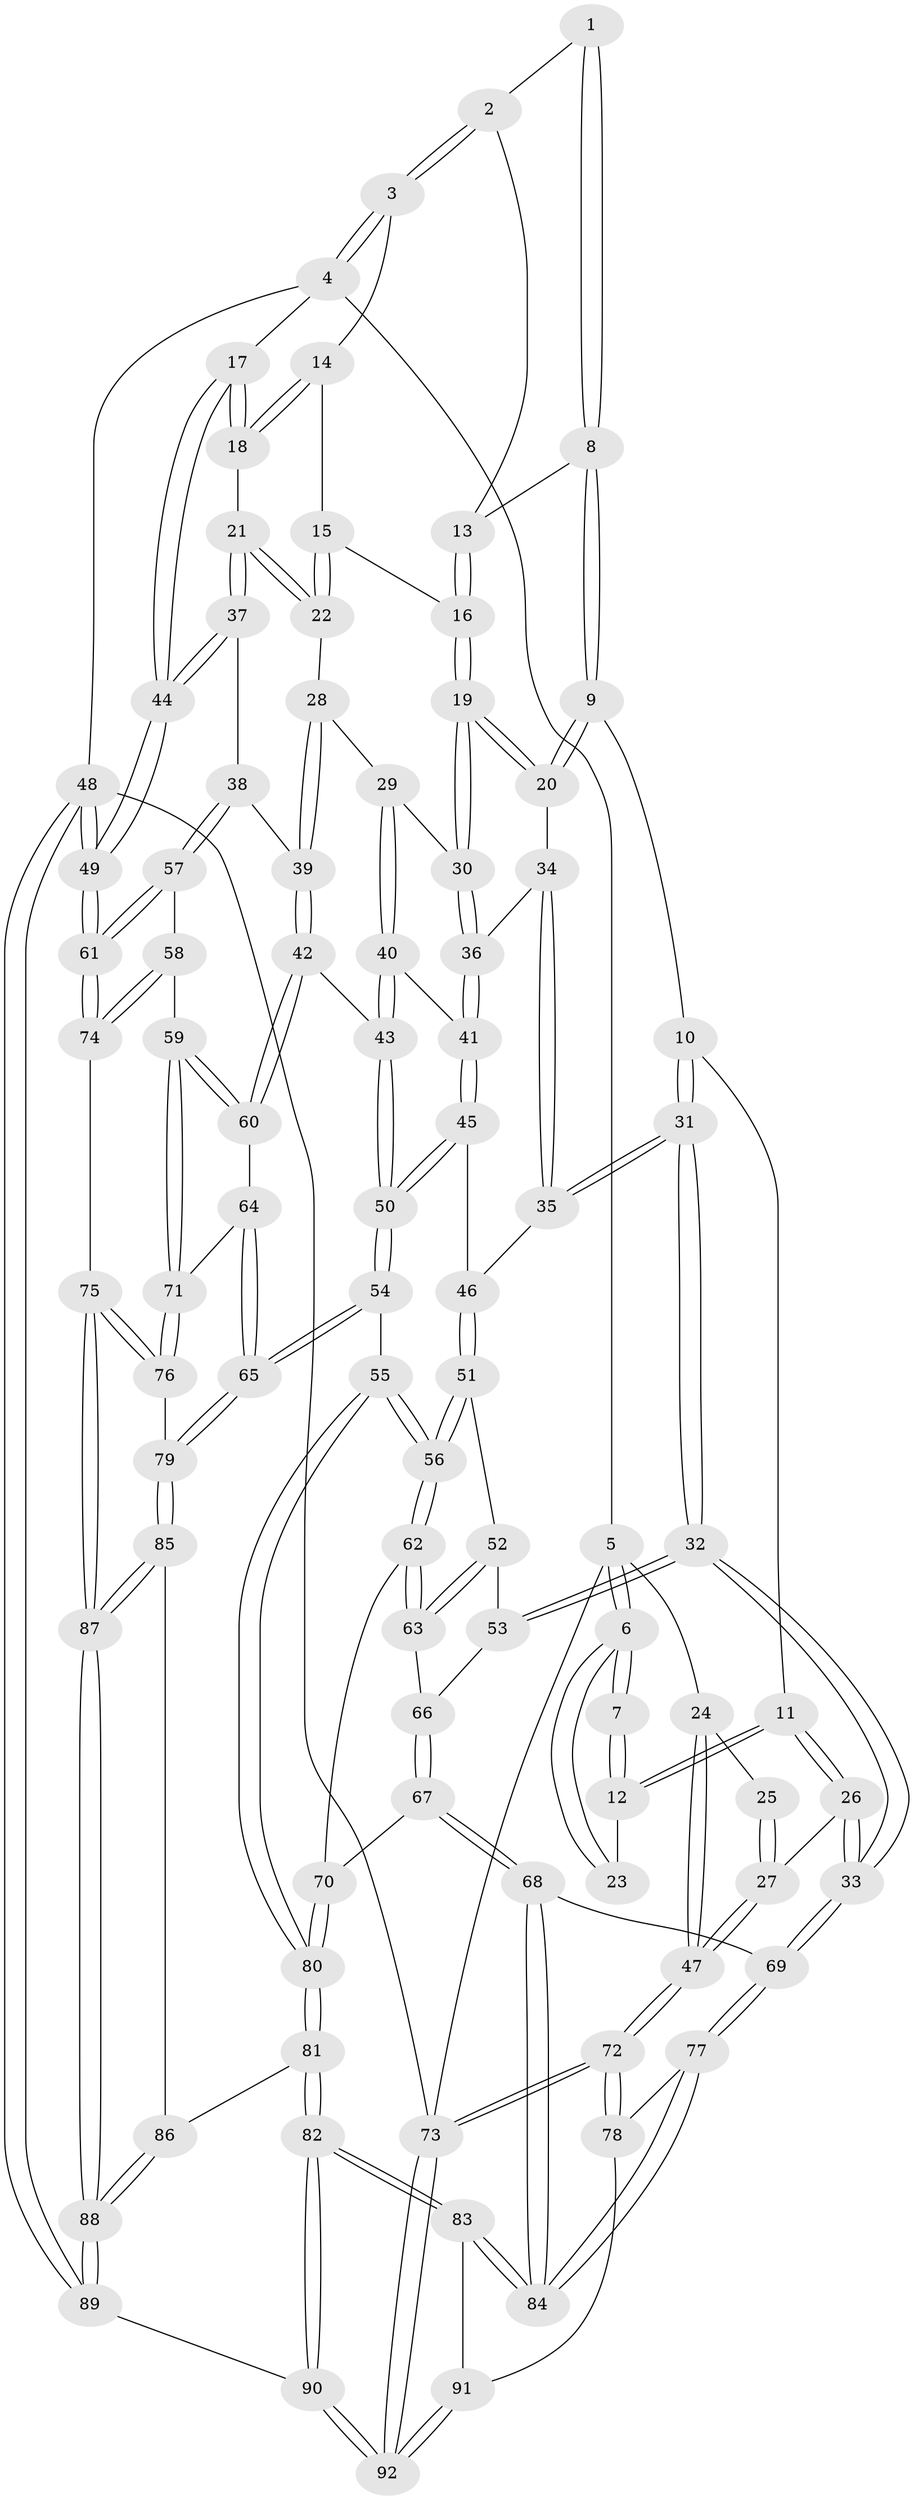 // Generated by graph-tools (version 1.1) at 2025/27/03/09/25 03:27:09]
// undirected, 92 vertices, 227 edges
graph export_dot {
graph [start="1"]
  node [color=gray90,style=filled];
  1 [pos="+0.4262404039889547+0"];
  2 [pos="+0.7789266519248196+0"];
  3 [pos="+0.8241673888224874+0"];
  4 [pos="+1+0"];
  5 [pos="+0+0"];
  6 [pos="+0+0"];
  7 [pos="+0.20406914794387085+0"];
  8 [pos="+0.4309881162712577+0.11427085258254358"];
  9 [pos="+0.40464529977324+0.1763062296140852"];
  10 [pos="+0.28812880741906854+0.16022714252885847"];
  11 [pos="+0.25886642430337303+0.14522318412384042"];
  12 [pos="+0.25267410281990177+0.13984520525109984"];
  13 [pos="+0.6365244384224399+0.007395747754738335"];
  14 [pos="+0.716223897792902+0.16627435544399954"];
  15 [pos="+0.6535417788661585+0.19200008701903262"];
  16 [pos="+0.608544944520519+0.18445622644906318"];
  17 [pos="+1+0"];
  18 [pos="+0.8664934490380294+0.23934875011140994"];
  19 [pos="+0.5143717604217967+0.2584250043630396"];
  20 [pos="+0.4584000136104771+0.23764938260145457"];
  21 [pos="+0.8254048469777235+0.31107766415495536"];
  22 [pos="+0.7410267353586283+0.2818925256894337"];
  23 [pos="+0.19586630773950128+0.14793269520787525"];
  24 [pos="+0+0"];
  25 [pos="+0.12014188582375177+0.1674929511530408"];
  26 [pos="+0.08022087676994225+0.46882487611382373"];
  27 [pos="+0.05186939421737871+0.46255015369182867"];
  28 [pos="+0.5635898885463075+0.319874882311534"];
  29 [pos="+0.5475031521148689+0.31115233755030336"];
  30 [pos="+0.5389338965766504+0.3014214599982094"];
  31 [pos="+0.24901362900584262+0.43399985362337185"];
  32 [pos="+0.12443154024018688+0.48441494177895345"];
  33 [pos="+0.12058668299676806+0.4850939823226727"];
  34 [pos="+0.41961341731045687+0.2926791652918609"];
  35 [pos="+0.3119095562085874+0.43205056117400464"];
  36 [pos="+0.44202651941099197+0.43845295807427365"];
  37 [pos="+0.8180367176058724+0.42250903217751257"];
  38 [pos="+0.812839581015929+0.4293298601207263"];
  39 [pos="+0.6924349072673857+0.4470627277162221"];
  40 [pos="+0.5263640097443439+0.45047632137044114"];
  41 [pos="+0.42837146822335564+0.4627077919361441"];
  42 [pos="+0.627802525803864+0.5221270167093771"];
  43 [pos="+0.5697715694733947+0.5286878113559709"];
  44 [pos="+1+0.46171790224912024"];
  45 [pos="+0.41473883475898116+0.47204122878981286"];
  46 [pos="+0.35945361576469287+0.4634829475025786"];
  47 [pos="+0+0.4670675331058294"];
  48 [pos="+1+1"];
  49 [pos="+1+0.7822018017601391"];
  50 [pos="+0.4999543002002364+0.5831829496241043"];
  51 [pos="+0.36443259218308854+0.5320972462212701"];
  52 [pos="+0.34760996738458655+0.5692355416108706"];
  53 [pos="+0.28601790435484786+0.5838443532252952"];
  54 [pos="+0.48001762155136457+0.6402873752122064"];
  55 [pos="+0.47988239224550666+0.6403541374272491"];
  56 [pos="+0.4442907635197462+0.6311877170444194"];
  57 [pos="+0.8211618412538345+0.48210157992900593"];
  58 [pos="+0.7895866193399431+0.6002594745245922"];
  59 [pos="+0.7461685477203669+0.6161439983708576"];
  60 [pos="+0.6448282536739587+0.5631324788961146"];
  61 [pos="+1+0.7766638605632066"];
  62 [pos="+0.38144804701087565+0.6309422011716718"];
  63 [pos="+0.3663904621374922+0.6217667285334064"];
  64 [pos="+0.6396658740806277+0.6235641961204325"];
  65 [pos="+0.5887435965454465+0.7079443658027901"];
  66 [pos="+0.31096705648865125+0.6182969692534372"];
  67 [pos="+0.2886779001576091+0.6877508756093187"];
  68 [pos="+0.23796861267354422+0.7201842355308683"];
  69 [pos="+0.16920794631620217+0.6634514613155935"];
  70 [pos="+0.33556702233606567+0.6839908160235084"];
  71 [pos="+0.7149826349176089+0.6593483479972866"];
  72 [pos="+0+0.7522563495066168"];
  73 [pos="+0+1"];
  74 [pos="+0.9143328568243159+0.797462423037634"];
  75 [pos="+0.7768576526127031+0.8619354921805982"];
  76 [pos="+0.7137304564276622+0.6671342027073637"];
  77 [pos="+0.040553425436122344+0.8129823147734306"];
  78 [pos="+0.036838173650736994+0.8143813966981127"];
  79 [pos="+0.5892737237383441+0.7088649132115928"];
  80 [pos="+0.41621275581112555+0.765220346853709"];
  81 [pos="+0.4113636110186565+0.7907623206452606"];
  82 [pos="+0.3309894657452031+0.8978385442836219"];
  83 [pos="+0.29476158003825276+0.8764314472351288"];
  84 [pos="+0.2831009684679957+0.8627845842041045"];
  85 [pos="+0.6037939492026768+0.7560617084030339"];
  86 [pos="+0.4817385385612684+0.796724283509613"];
  87 [pos="+0.7181618151012495+0.9069467854429387"];
  88 [pos="+0.6759145917666322+0.9964786891063655"];
  89 [pos="+0.6131826137361974+1"];
  90 [pos="+0.44644247451241914+1"];
  91 [pos="+0.09111078759817473+0.9699672366477929"];
  92 [pos="+0+1"];
  1 -- 2;
  1 -- 8;
  1 -- 8;
  2 -- 3;
  2 -- 3;
  2 -- 13;
  3 -- 4;
  3 -- 4;
  3 -- 14;
  4 -- 5;
  4 -- 17;
  4 -- 48;
  5 -- 6;
  5 -- 6;
  5 -- 24;
  5 -- 73;
  6 -- 7;
  6 -- 7;
  6 -- 23;
  6 -- 23;
  7 -- 12;
  7 -- 12;
  8 -- 9;
  8 -- 9;
  8 -- 13;
  9 -- 10;
  9 -- 20;
  9 -- 20;
  10 -- 11;
  10 -- 31;
  10 -- 31;
  11 -- 12;
  11 -- 12;
  11 -- 26;
  11 -- 26;
  12 -- 23;
  13 -- 16;
  13 -- 16;
  14 -- 15;
  14 -- 18;
  14 -- 18;
  15 -- 16;
  15 -- 22;
  15 -- 22;
  16 -- 19;
  16 -- 19;
  17 -- 18;
  17 -- 18;
  17 -- 44;
  17 -- 44;
  18 -- 21;
  19 -- 20;
  19 -- 20;
  19 -- 30;
  19 -- 30;
  20 -- 34;
  21 -- 22;
  21 -- 22;
  21 -- 37;
  21 -- 37;
  22 -- 28;
  24 -- 25;
  24 -- 47;
  24 -- 47;
  25 -- 27;
  25 -- 27;
  26 -- 27;
  26 -- 33;
  26 -- 33;
  27 -- 47;
  27 -- 47;
  28 -- 29;
  28 -- 39;
  28 -- 39;
  29 -- 30;
  29 -- 40;
  29 -- 40;
  30 -- 36;
  30 -- 36;
  31 -- 32;
  31 -- 32;
  31 -- 35;
  31 -- 35;
  32 -- 33;
  32 -- 33;
  32 -- 53;
  32 -- 53;
  33 -- 69;
  33 -- 69;
  34 -- 35;
  34 -- 35;
  34 -- 36;
  35 -- 46;
  36 -- 41;
  36 -- 41;
  37 -- 38;
  37 -- 44;
  37 -- 44;
  38 -- 39;
  38 -- 57;
  38 -- 57;
  39 -- 42;
  39 -- 42;
  40 -- 41;
  40 -- 43;
  40 -- 43;
  41 -- 45;
  41 -- 45;
  42 -- 43;
  42 -- 60;
  42 -- 60;
  43 -- 50;
  43 -- 50;
  44 -- 49;
  44 -- 49;
  45 -- 46;
  45 -- 50;
  45 -- 50;
  46 -- 51;
  46 -- 51;
  47 -- 72;
  47 -- 72;
  48 -- 49;
  48 -- 49;
  48 -- 89;
  48 -- 89;
  48 -- 73;
  49 -- 61;
  49 -- 61;
  50 -- 54;
  50 -- 54;
  51 -- 52;
  51 -- 56;
  51 -- 56;
  52 -- 53;
  52 -- 63;
  52 -- 63;
  53 -- 66;
  54 -- 55;
  54 -- 65;
  54 -- 65;
  55 -- 56;
  55 -- 56;
  55 -- 80;
  55 -- 80;
  56 -- 62;
  56 -- 62;
  57 -- 58;
  57 -- 61;
  57 -- 61;
  58 -- 59;
  58 -- 74;
  58 -- 74;
  59 -- 60;
  59 -- 60;
  59 -- 71;
  59 -- 71;
  60 -- 64;
  61 -- 74;
  61 -- 74;
  62 -- 63;
  62 -- 63;
  62 -- 70;
  63 -- 66;
  64 -- 65;
  64 -- 65;
  64 -- 71;
  65 -- 79;
  65 -- 79;
  66 -- 67;
  66 -- 67;
  67 -- 68;
  67 -- 68;
  67 -- 70;
  68 -- 69;
  68 -- 84;
  68 -- 84;
  69 -- 77;
  69 -- 77;
  70 -- 80;
  70 -- 80;
  71 -- 76;
  71 -- 76;
  72 -- 73;
  72 -- 73;
  72 -- 78;
  72 -- 78;
  73 -- 92;
  73 -- 92;
  74 -- 75;
  75 -- 76;
  75 -- 76;
  75 -- 87;
  75 -- 87;
  76 -- 79;
  77 -- 78;
  77 -- 84;
  77 -- 84;
  78 -- 91;
  79 -- 85;
  79 -- 85;
  80 -- 81;
  80 -- 81;
  81 -- 82;
  81 -- 82;
  81 -- 86;
  82 -- 83;
  82 -- 83;
  82 -- 90;
  82 -- 90;
  83 -- 84;
  83 -- 84;
  83 -- 91;
  85 -- 86;
  85 -- 87;
  85 -- 87;
  86 -- 88;
  86 -- 88;
  87 -- 88;
  87 -- 88;
  88 -- 89;
  88 -- 89;
  89 -- 90;
  90 -- 92;
  90 -- 92;
  91 -- 92;
  91 -- 92;
}
